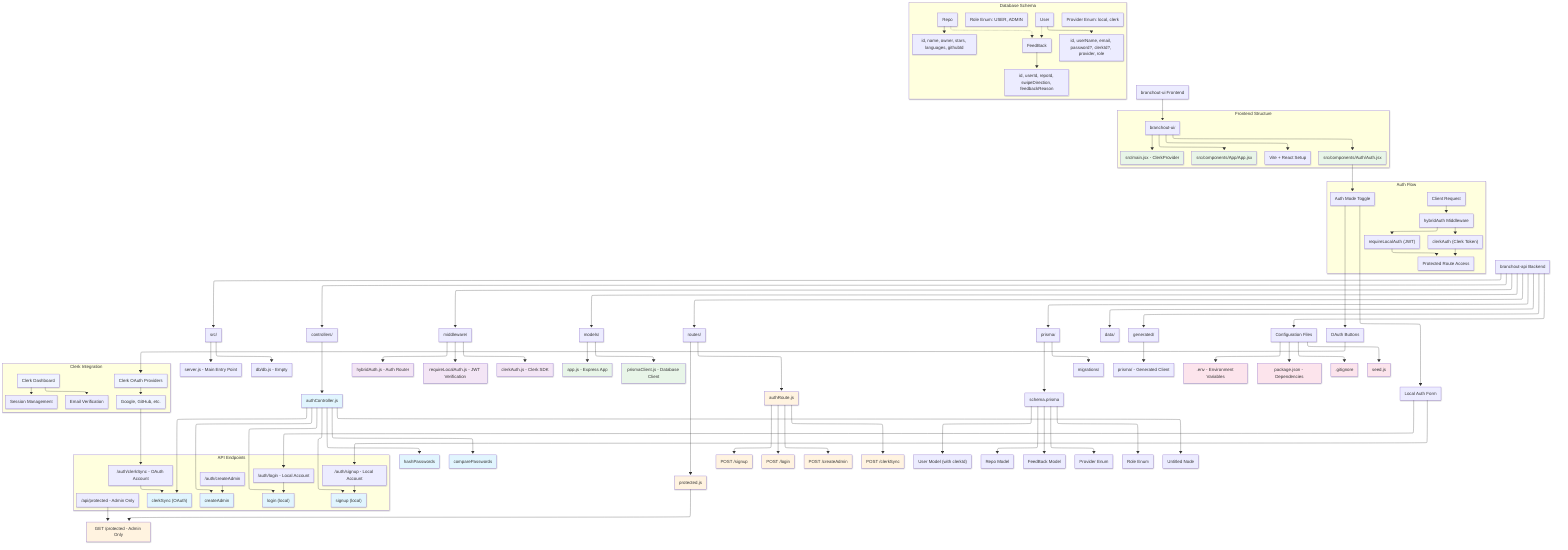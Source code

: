 ---
config:
  layout: elk
  theme: mc
  look: neo
---
flowchart TD
 subgraph subGraph0["Frontend Structure"]
        FE1["branchout-ui/"]
        FE2["src/components/App/App.jsx"]
        FE3["src/components/Auth/Auth.jsx"]
        FE4["src/main.jsx - ClerkProvider"]
        FE5["Vite + React Setup"]
  end
 subgraph subGraph1["Auth Flow"]
        AF1["Client Request"]
        AF2["hybridAuth Middleware"]
        AF3["clerkAuth (Clerk Token)"]
        AF4["requireLocalAuth (JWT)"]
        AF5["Protected Route Access"]
        AF6["Auth Mode Toggle"]
  end
 subgraph subGraph2["Database Schema"]
        DB1["User"]
        DB1a["id, userName, email, password?, clerkId?, provider, role"]
        DB2["Repo"]
        DB2a["id, name, owner, stars, languages, githubId"]
        DB3["FeedBack"]
        DB3a["id, userId, repoId, swipeDirection, feedbackReason"]
        DB4["Provider Enum: local, clerk"]
        DB5["Role Enum: USER, ADMIN"]
  end
 subgraph subGraph3["API Endpoints"]
        API1["/auth/signup - Local Account"]
        API2["/auth/login - Local Account"]
        API3["/auth/createAdmin"]
        API4["/auth/clerkSync - OAuth Account"]
        API5["/api/protected - Admin Only"]
        C1a["signup (local)"]
        C1b["login (local)"]
        C1c["createAdmin"]
        C1d["clerkSync (OAuth)"]
  end
 subgraph subGraph4["Clerk Integration"]
        CL1["Clerk OAuth Providers"]
        CL2["Google, GitHub, etc."]
        CL3["Clerk Dashboard"]
        CL4["Email Verification"]
        CL5["Session Management"]
  end
    A["branchout-api Backend"] --> B["src/"] & C["controllers/"] & D["middleware/"] & E["models/"] & F["routes/"] & G["prisma/"] & H["data/"] & I["generated/"] & J["Configuration Files"]
    B --> B1["server.js - Main Entry Point"] & B2["db/db.js - Empty"]
    C --> C1["authController.js"]
    C1 --> C1a & C1b & C1c & C1d & C1e["hashPasswords"] & C1f["comparePasswords"]
    D --> D1["hybridAuth.js - Auth Router"] & D2["requireLocalAuth.js - JWT Verification"] & D3["clerkAuth.js - Clerk SDK"]
    E --> E1["app.js - Express App"] & E2["prismaClient.js - Database Client"]
    F --> F1["authRoute.js"] & F2["protected.js"]
    F1 --> F1a["POST /signup"] & F1b["POST /login"] & F1c["POST /createAdmin"] & F1d["POST /clerkSync"]
    F2 --> F2a["GET /protected - Admin Only"]
    G --> G1["schema.prisma"] & G2["migrations/"]
    G1 --> G1a["User Model (with clerkId)"] & G1b["Repo Model"] & G1c["FeedBack Model"] & G1d["Provider Enum"] & G1e["Role Enum"]
    I --> I1["prisma/ - Generated Client"]
    J --> J1[".env - Environment Variables"] & J2["package.json - Dependencies"] & J3[".gitignore"] & J4["seed.js"]
    K["branchout-ui Frontend"] --> FE1
    FE1 --> FE2 & FE3 & FE4 & FE5
    FE3 --> AF6
    AF6 --> L["Local Auth Form"] & M["OAuth Buttons"]
    L --> API1 & API2
    M --> CL1
    CL1 --> CL2
    CL2 --> API4
    AF1 --> AF2
    AF2 --> AF3 & AF4
    AF3 --> AF5
    AF4 --> AF5
    DB1 --> DB1a
    DB2 --> DB2a
    DB3 --> DB3a
    API1 --> C1a
    API2 --> C1b
    API3 --> C1c
    API4 --> C1d
    API5 --> F2a
    CL3 --> CL4 & CL5
    DB1 -.-> DB3
    DB2 -.-> DB3
    C1 --> n1["Untitled Node"]
     FE2:::frontend
     FE3:::frontend
     FE4:::frontend
     C1a:::controller
     C1b:::controller
     C1c:::controller
     C1d:::controller
     CL1:::clerk
     CL2:::clerk
     CL3:::clerk
     C1:::controller
     C1e:::controller
     C1f:::controller
     D1:::middleware
     D2:::middleware
     D3:::middleware
     E1:::model
     E2:::model
     F1:::route
     F2:::route
     F1a:::route
     F1b:::route
     F1c:::route
     F1d:::route
     F2a:::route
     J1:::config
     J2:::config
     J3:::config
     J4:::config
    classDef controller fill:#e1f5fe
    classDef middleware fill:#f3e5f5
    classDef model fill:#e8f5e8
    classDef route fill:#fff3e0
    classDef config fill:#fce4ec
    classDef frontend fill:#e8f5e8
    classDef clerk fill:#f0f4ff